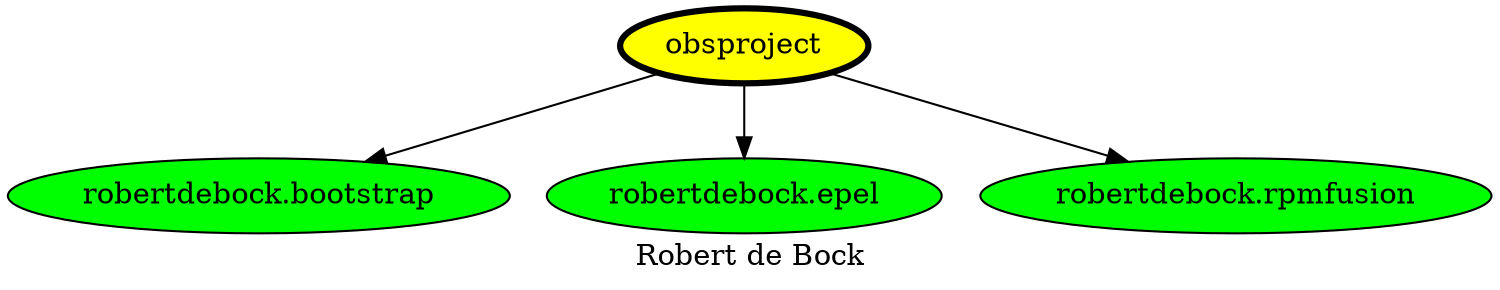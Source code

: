 digraph PhiloDilemma {
  label = "Robert de Bock" ;
  overlap=false
  {
    "obsproject" [fillcolor=yellow style=filled penwidth=3]
    "robertdebock.bootstrap" [fillcolor=green style=filled]
    "robertdebock.epel" [fillcolor=green style=filled]
    "robertdebock.rpmfusion" [fillcolor=green style=filled]
  }
  "obsproject" -> "robertdebock.bootstrap"
  "obsproject" -> "robertdebock.epel"
  "obsproject" -> "robertdebock.rpmfusion"
}
